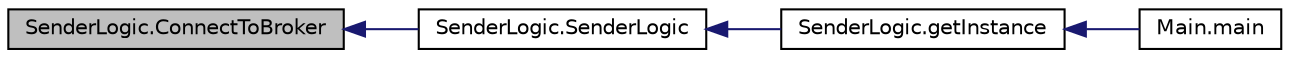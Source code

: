 digraph "SenderLogic.ConnectToBroker"
{
  edge [fontname="Helvetica",fontsize="10",labelfontname="Helvetica",labelfontsize="10"];
  node [fontname="Helvetica",fontsize="10",shape=record];
  rankdir="LR";
  Node6 [label="SenderLogic.ConnectToBroker",height=0.2,width=0.4,color="black", fillcolor="grey75", style="filled", fontcolor="black"];
  Node6 -> Node7 [dir="back",color="midnightblue",fontsize="10",style="solid",fontname="Helvetica"];
  Node7 [label="SenderLogic.SenderLogic",height=0.2,width=0.4,color="black", fillcolor="white", style="filled",URL="$d1/d79/class_sender_logic.html#a0eddf4a54cf777c324862dd767fa09b9"];
  Node7 -> Node8 [dir="back",color="midnightblue",fontsize="10",style="solid",fontname="Helvetica"];
  Node8 [label="SenderLogic.getInstance",height=0.2,width=0.4,color="black", fillcolor="white", style="filled",URL="$d1/d79/class_sender_logic.html#a9a5c16eb2a183e6d1ea994016830d3c9"];
  Node8 -> Node9 [dir="back",color="midnightblue",fontsize="10",style="solid",fontname="Helvetica"];
  Node9 [label="Main.main",height=0.2,width=0.4,color="black", fillcolor="white", style="filled",URL="$d0/d4b/class_main.html#a8a5d0f827edddff706cc0e6740d0579a"];
}

